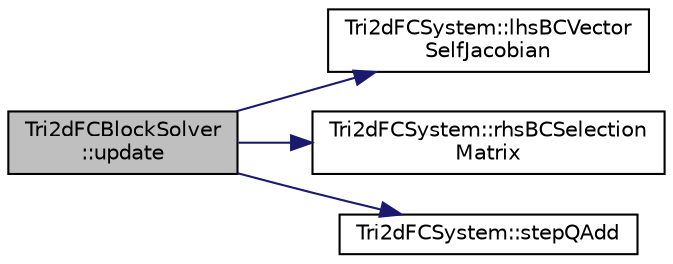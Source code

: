 digraph "Tri2dFCBlockSolver::update"
{
  edge [fontname="Helvetica",fontsize="10",labelfontname="Helvetica",labelfontsize="10"];
  node [fontname="Helvetica",fontsize="10",shape=record];
  rankdir="LR";
  Node1 [label="Tri2dFCBlockSolver\l::update",height=0.2,width=0.4,color="black", fillcolor="grey75", style="filled" fontcolor="black"];
  Node1 -> Node2 [color="midnightblue",fontsize="10",style="solid",fontname="Helvetica"];
  Node2 [label="Tri2dFCSystem::lhsBCVector\lSelfJacobian",height=0.2,width=0.4,color="black", fillcolor="white", style="filled",URL="$classTri2dFCSystem.html#a2782dc785152b7d66bfb03fccb3030c6",tooltip="Provides the Jacobian of the BC Vector with respect to Q at the boundary. (Neumann gradient condition..."];
  Node1 -> Node3 [color="midnightblue",fontsize="10",style="solid",fontname="Helvetica"];
  Node3 [label="Tri2dFCSystem::rhsBCSelection\lMatrix",height=0.2,width=0.4,color="black", fillcolor="white", style="filled",URL="$classTri2dFCSystem.html#a83c3d28e61f9587ccc2b0ca5d835d40e",tooltip="Provides the BC selection matrix. "];
  Node1 -> Node4 [color="midnightblue",fontsize="10",style="solid",fontname="Helvetica"];
  Node4 [label="Tri2dFCSystem::stepQAdd",height=0.2,width=0.4,color="black", fillcolor="white", style="filled",URL="$classTri2dFCSystem.html#a8a2f10855ce8633e3c7fe3795170a5c1",tooltip="Computes additional variables as a function of Q. "];
}
